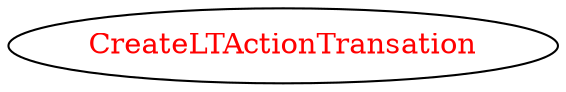 digraph dependencyGraph {
 concentrate=true;
 ranksep="2.0";
 rankdir="LR"; 
 splines="ortho";
"CreateLTActionTransation" [fontcolor="red"];
}
